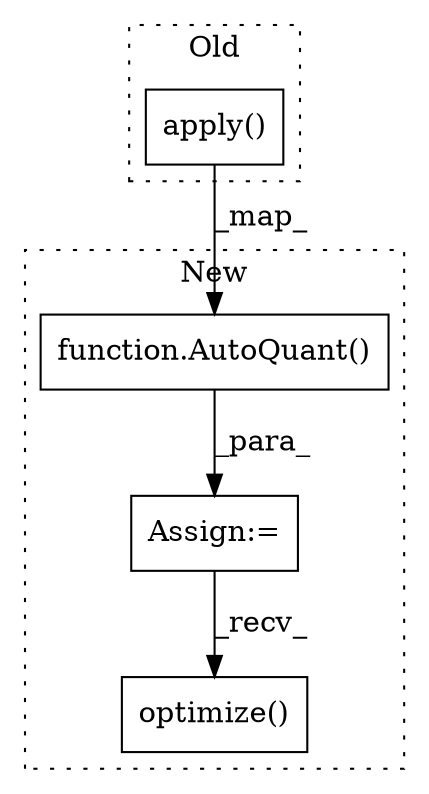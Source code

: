 digraph G {
subgraph cluster0 {
1 [label="apply()" a="75" s="18323,18362" l="17,51" shape="box"];
label = "Old";
style="dotted";
}
subgraph cluster1 {
2 [label="function.AutoQuant()" a="75" s="20773,20966" l="10,129" shape="box"];
3 [label="optimize()" a="75" s="24747" l="21" shape="box"];
4 [label="Assign:=" a="68" s="20770" l="3" shape="box"];
label = "New";
style="dotted";
}
1 -> 2 [label="_map_"];
2 -> 4 [label="_para_"];
4 -> 3 [label="_recv_"];
}